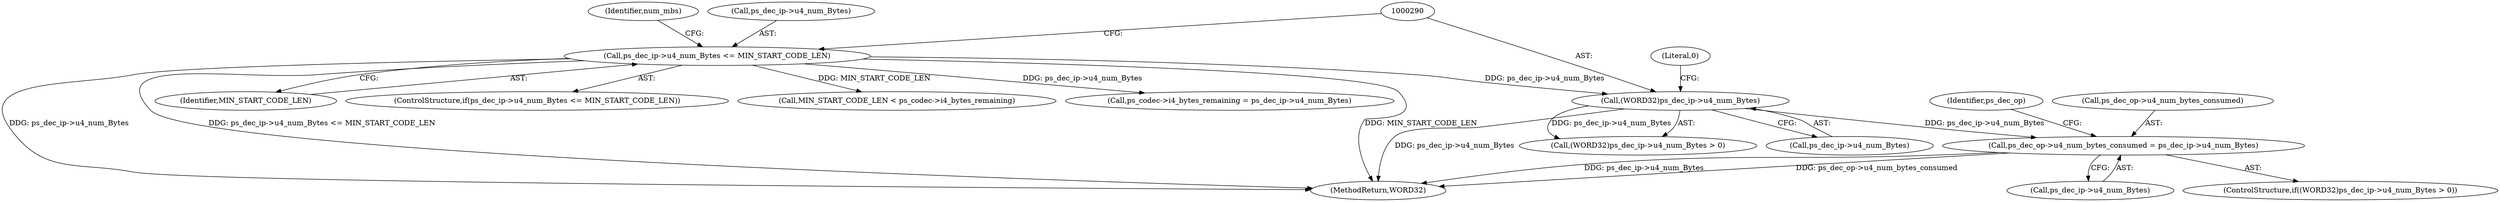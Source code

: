 digraph "0_Android_87fb7909c49e6a4510ba86ace1ffc83459c7e1b9@pointer" {
"1000295" [label="(Call,ps_dec_op->u4_num_bytes_consumed = ps_dec_ip->u4_num_Bytes)"];
"1000289" [label="(Call,(WORD32)ps_dec_ip->u4_num_Bytes)"];
"1000281" [label="(Call,ps_dec_ip->u4_num_Bytes <= MIN_START_CODE_LEN)"];
"1001903" [label="(MethodReturn,WORD32)"];
"1000285" [label="(Identifier,MIN_START_CODE_LEN)"];
"1000281" [label="(Call,ps_dec_ip->u4_num_Bytes <= MIN_START_CODE_LEN)"];
"1000294" [label="(Literal,0)"];
"1000299" [label="(Call,ps_dec_ip->u4_num_Bytes)"];
"1000310" [label="(Identifier,ps_dec_op)"];
"1000280" [label="(ControlStructure,if(ps_dec_ip->u4_num_Bytes <= MIN_START_CODE_LEN))"];
"1000289" [label="(Call,(WORD32)ps_dec_ip->u4_num_Bytes)"];
"1000291" [label="(Call,ps_dec_ip->u4_num_Bytes)"];
"1000325" [label="(Identifier,num_mbs)"];
"1000287" [label="(ControlStructure,if((WORD32)ps_dec_ip->u4_num_Bytes > 0))"];
"1000795" [label="(Call,MIN_START_CODE_LEN < ps_codec->i4_bytes_remaining)"];
"1000747" [label="(Call,ps_codec->i4_bytes_remaining = ps_dec_ip->u4_num_Bytes)"];
"1000282" [label="(Call,ps_dec_ip->u4_num_Bytes)"];
"1000296" [label="(Call,ps_dec_op->u4_num_bytes_consumed)"];
"1000295" [label="(Call,ps_dec_op->u4_num_bytes_consumed = ps_dec_ip->u4_num_Bytes)"];
"1000288" [label="(Call,(WORD32)ps_dec_ip->u4_num_Bytes > 0)"];
"1000295" -> "1000287"  [label="AST: "];
"1000295" -> "1000299"  [label="CFG: "];
"1000296" -> "1000295"  [label="AST: "];
"1000299" -> "1000295"  [label="AST: "];
"1000310" -> "1000295"  [label="CFG: "];
"1000295" -> "1001903"  [label="DDG: ps_dec_op->u4_num_bytes_consumed"];
"1000295" -> "1001903"  [label="DDG: ps_dec_ip->u4_num_Bytes"];
"1000289" -> "1000295"  [label="DDG: ps_dec_ip->u4_num_Bytes"];
"1000289" -> "1000288"  [label="AST: "];
"1000289" -> "1000291"  [label="CFG: "];
"1000290" -> "1000289"  [label="AST: "];
"1000291" -> "1000289"  [label="AST: "];
"1000294" -> "1000289"  [label="CFG: "];
"1000289" -> "1001903"  [label="DDG: ps_dec_ip->u4_num_Bytes"];
"1000289" -> "1000288"  [label="DDG: ps_dec_ip->u4_num_Bytes"];
"1000281" -> "1000289"  [label="DDG: ps_dec_ip->u4_num_Bytes"];
"1000281" -> "1000280"  [label="AST: "];
"1000281" -> "1000285"  [label="CFG: "];
"1000282" -> "1000281"  [label="AST: "];
"1000285" -> "1000281"  [label="AST: "];
"1000290" -> "1000281"  [label="CFG: "];
"1000325" -> "1000281"  [label="CFG: "];
"1000281" -> "1001903"  [label="DDG: MIN_START_CODE_LEN"];
"1000281" -> "1001903"  [label="DDG: ps_dec_ip->u4_num_Bytes"];
"1000281" -> "1001903"  [label="DDG: ps_dec_ip->u4_num_Bytes <= MIN_START_CODE_LEN"];
"1000281" -> "1000747"  [label="DDG: ps_dec_ip->u4_num_Bytes"];
"1000281" -> "1000795"  [label="DDG: MIN_START_CODE_LEN"];
}
